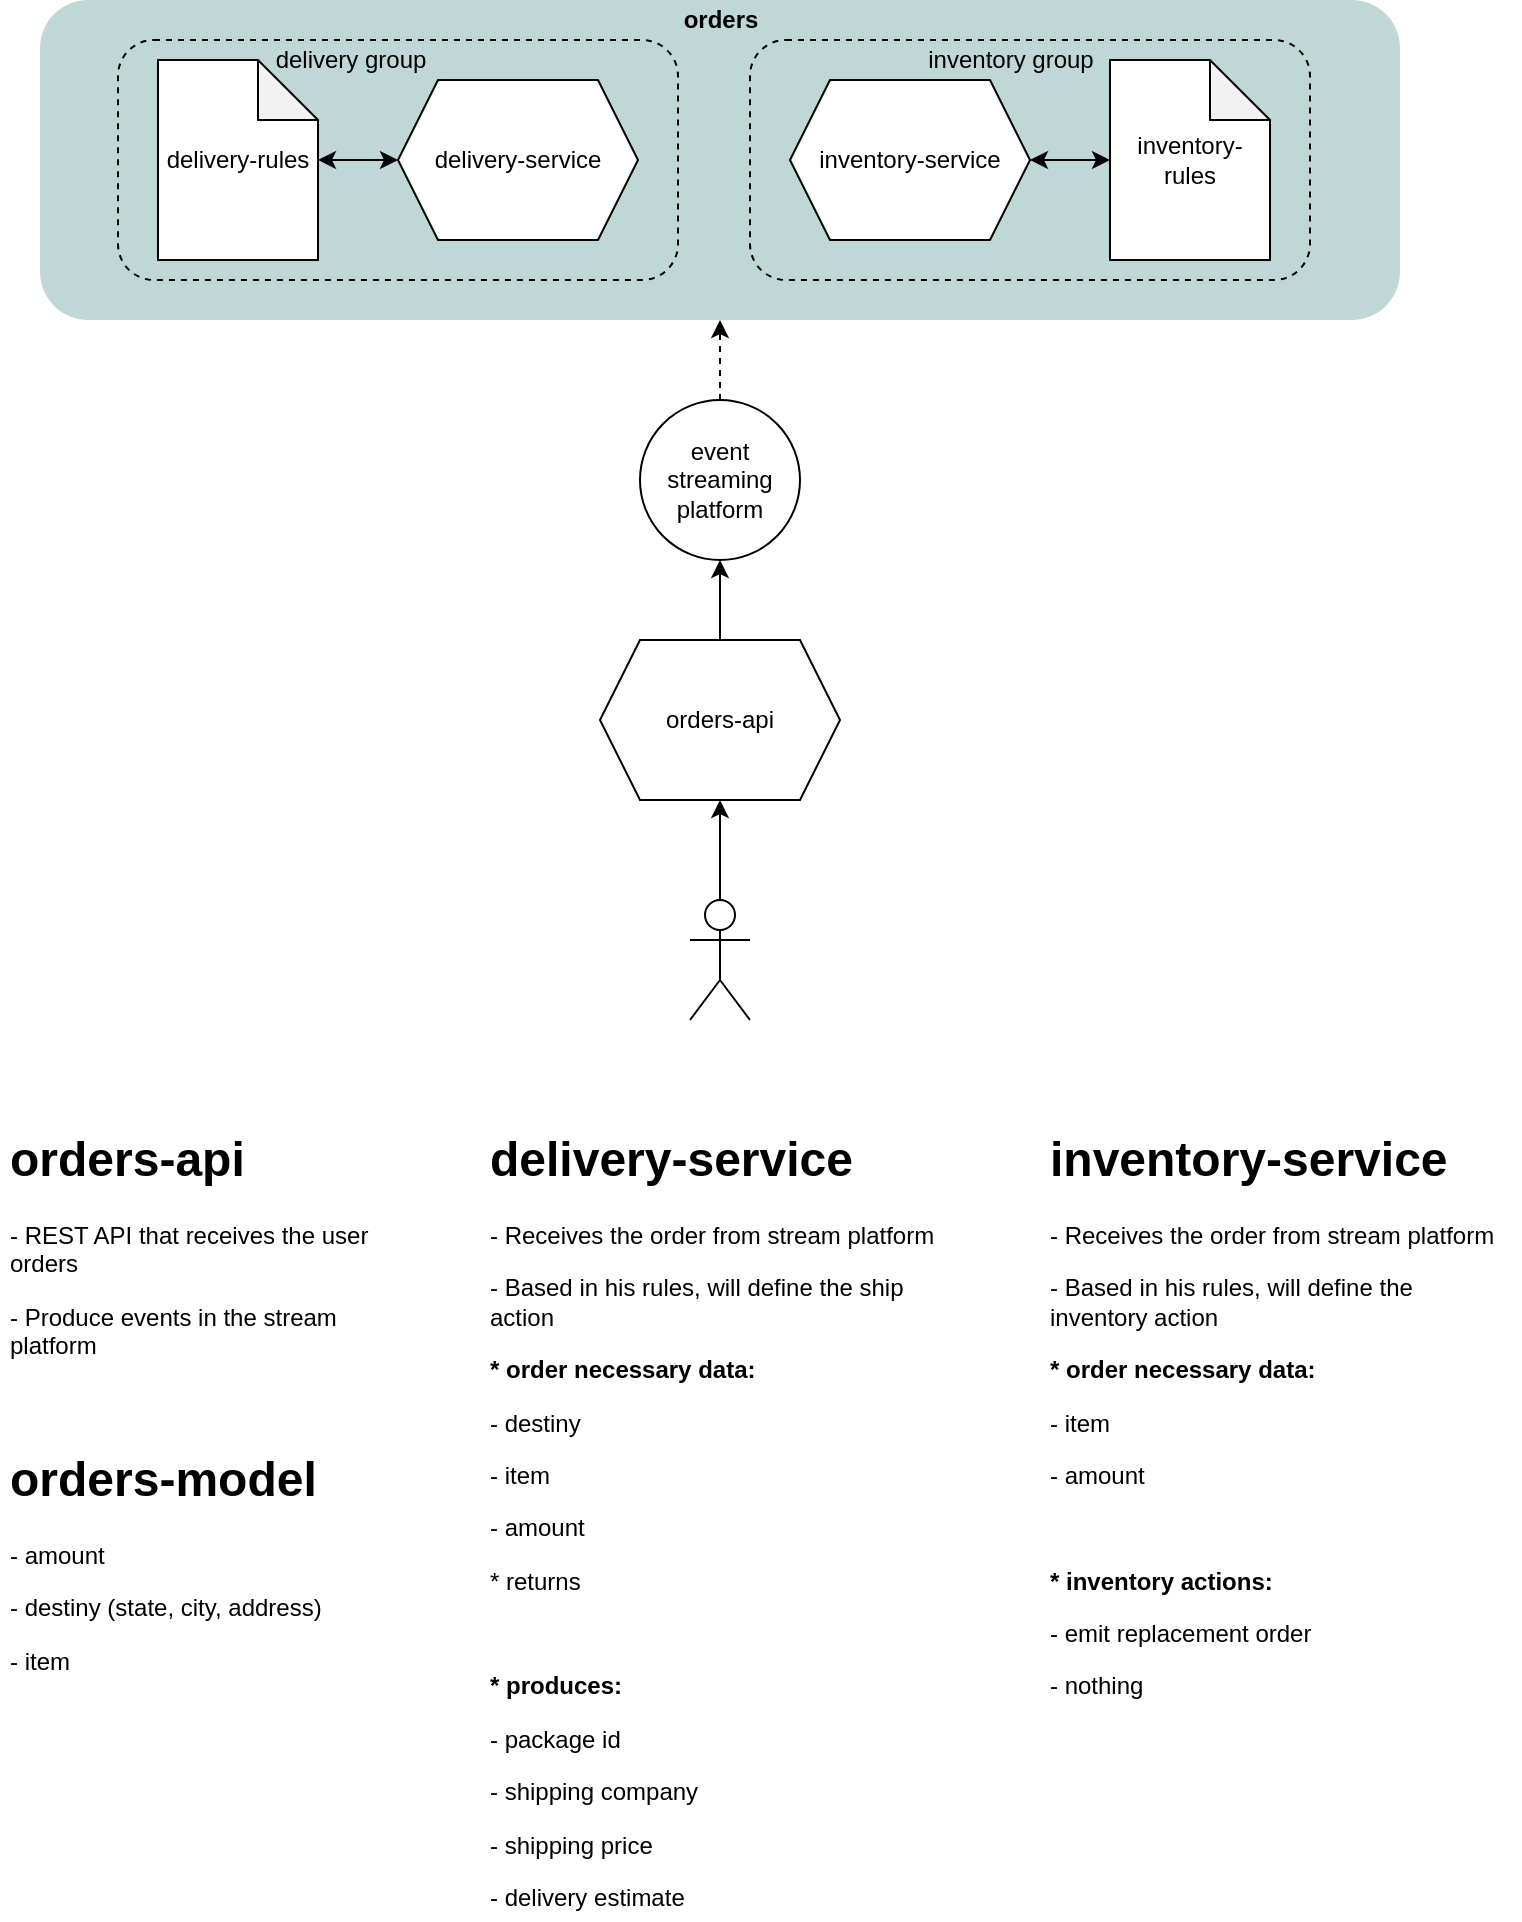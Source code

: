 <mxfile version="15.5.2" type="github">
  <diagram id="6S_1dQl8GB7yxVcmzpOy" name="Page-1">
    <mxGraphModel dx="2031" dy="1134" grid="1" gridSize="10" guides="1" tooltips="1" connect="1" arrows="1" fold="1" page="1" pageScale="1" pageWidth="827" pageHeight="1169" math="0" shadow="0">
      <root>
        <mxCell id="0" />
        <mxCell id="1" parent="0" />
        <mxCell id="gHEY0DMogNfF5QJCRTJP-14" style="edgeStyle=orthogonalEdgeStyle;rounded=0;orthogonalLoop=1;jettySize=auto;html=1;entryX=0.5;entryY=1;entryDx=0;entryDy=0;" parent="1" source="gHEY0DMogNfF5QJCRTJP-2" target="gHEY0DMogNfF5QJCRTJP-13" edge="1">
          <mxGeometry relative="1" as="geometry" />
        </mxCell>
        <mxCell id="gHEY0DMogNfF5QJCRTJP-2" value="orders-api" style="shape=hexagon;perimeter=hexagonPerimeter2;whiteSpace=wrap;html=1;fixedSize=1;" parent="1" vertex="1">
          <mxGeometry x="340" y="440" width="120" height="80" as="geometry" />
        </mxCell>
        <mxCell id="gHEY0DMogNfF5QJCRTJP-12" value="" style="edgeStyle=orthogonalEdgeStyle;rounded=0;orthogonalLoop=1;jettySize=auto;html=1;" parent="1" source="gHEY0DMogNfF5QJCRTJP-9" target="gHEY0DMogNfF5QJCRTJP-2" edge="1">
          <mxGeometry relative="1" as="geometry" />
        </mxCell>
        <mxCell id="gHEY0DMogNfF5QJCRTJP-9" value="" style="shape=umlActor;verticalLabelPosition=bottom;verticalAlign=top;html=1;outlineConnect=0;" parent="1" vertex="1">
          <mxGeometry x="385" y="570" width="30" height="60" as="geometry" />
        </mxCell>
        <mxCell id="gHEY0DMogNfF5QJCRTJP-20" style="edgeStyle=orthogonalEdgeStyle;rounded=0;orthogonalLoop=1;jettySize=auto;html=1;entryX=0.5;entryY=1;entryDx=0;entryDy=0;startArrow=none;startFill=0;dashed=1;" parent="1" source="gHEY0DMogNfF5QJCRTJP-13" target="gHEY0DMogNfF5QJCRTJP-17" edge="1">
          <mxGeometry relative="1" as="geometry" />
        </mxCell>
        <mxCell id="gHEY0DMogNfF5QJCRTJP-13" value="event streaming platform" style="ellipse;whiteSpace=wrap;html=1;aspect=fixed;" parent="1" vertex="1">
          <mxGeometry x="360" y="320" width="80" height="80" as="geometry" />
        </mxCell>
        <mxCell id="gHEY0DMogNfF5QJCRTJP-28" value="&lt;h1&gt;orders-api&lt;/h1&gt;&lt;p&gt;- REST API that receives the user orders&lt;/p&gt;&lt;p&gt;- Produce events in the stream platform&lt;/p&gt;" style="text;html=1;strokeColor=none;fillColor=none;spacing=5;spacingTop=-20;whiteSpace=wrap;overflow=hidden;rounded=0;shadow=0;glass=0;dashed=1;sketch=0;" parent="1" vertex="1">
          <mxGeometry x="40" y="680" width="190" height="120" as="geometry" />
        </mxCell>
        <mxCell id="gHEY0DMogNfF5QJCRTJP-29" value="&lt;h1&gt;delivery-service&lt;/h1&gt;&lt;p&gt;- Receives the order from stream platform&lt;/p&gt;&lt;p&gt;- Based in his rules, will define the ship action&lt;/p&gt;&lt;p&gt;&lt;b&gt;* order necessary data:&lt;/b&gt;&lt;/p&gt;&lt;p&gt;- destiny&lt;/p&gt;&lt;p&gt;- item&lt;/p&gt;&lt;p&gt;- amount&lt;/p&gt;&lt;p&gt;* returns&lt;/p&gt;&lt;p&gt;&lt;br&gt;&lt;/p&gt;&lt;p&gt;&lt;b&gt;* produces:&lt;/b&gt;&lt;/p&gt;&lt;p&gt;- package id&lt;/p&gt;&lt;p&gt;- shipping company&lt;/p&gt;&lt;p&gt;- shipping price&lt;/p&gt;&lt;p&gt;- delivery estimate&lt;/p&gt;" style="text;html=1;strokeColor=none;fillColor=none;spacing=5;spacingTop=-20;whiteSpace=wrap;overflow=hidden;rounded=0;shadow=0;glass=0;dashed=1;sketch=0;" parent="1" vertex="1">
          <mxGeometry x="280" y="680" width="240" height="400" as="geometry" />
        </mxCell>
        <mxCell id="gHEY0DMogNfF5QJCRTJP-30" value="&lt;h1&gt;inventory-service&lt;/h1&gt;&lt;p&gt;- Receives the order from stream platform&lt;/p&gt;&lt;p&gt;- Based in his rules, will define the inventory action&lt;br&gt;&lt;/p&gt;&lt;p&gt;&lt;b&gt;* order necessary data:&lt;/b&gt;&lt;/p&gt;&lt;p&gt;- item&lt;/p&gt;&lt;p&gt;- amount&lt;/p&gt;&lt;p&gt;&lt;br&gt;&lt;/p&gt;&lt;p&gt;&lt;b&gt;* inventory actions:&lt;/b&gt;&lt;/p&gt;&lt;p&gt;- emit replacement order&lt;/p&gt;&lt;p&gt;- nothing&lt;/p&gt;" style="text;html=1;strokeColor=none;fillColor=none;spacing=5;spacingTop=-20;whiteSpace=wrap;overflow=hidden;rounded=0;shadow=0;glass=0;dashed=1;sketch=0;" parent="1" vertex="1">
          <mxGeometry x="560" y="680" width="240" height="400" as="geometry" />
        </mxCell>
        <mxCell id="gHEY0DMogNfF5QJCRTJP-37" value="" style="group" parent="1" vertex="1" connectable="0">
          <mxGeometry x="60" y="120" width="680" height="160" as="geometry" />
        </mxCell>
        <mxCell id="gHEY0DMogNfF5QJCRTJP-26" value="" style="group" parent="gHEY0DMogNfF5QJCRTJP-37" vertex="1" connectable="0">
          <mxGeometry width="680" height="160" as="geometry" />
        </mxCell>
        <mxCell id="gHEY0DMogNfF5QJCRTJP-17" value="" style="rounded=1;whiteSpace=wrap;html=1;fillColor=#C0D8D5;dashed=1;glass=0;shadow=0;sketch=0;strokeColor=none;" parent="gHEY0DMogNfF5QJCRTJP-26" vertex="1">
          <mxGeometry width="680" height="160" as="geometry" />
        </mxCell>
        <mxCell id="gHEY0DMogNfF5QJCRTJP-18" value="&lt;b&gt;orders&lt;/b&gt;" style="text;html=1;align=center;verticalAlign=middle;resizable=0;points=[];autosize=1;strokeColor=none;fillColor=none;" parent="gHEY0DMogNfF5QJCRTJP-26" vertex="1">
          <mxGeometry x="315" width="50" height="20" as="geometry" />
        </mxCell>
        <mxCell id="gHEY0DMogNfF5QJCRTJP-33" value="" style="group" parent="gHEY0DMogNfF5QJCRTJP-37" vertex="1" connectable="0">
          <mxGeometry x="39" y="20" width="280" height="120" as="geometry" />
        </mxCell>
        <mxCell id="gHEY0DMogNfF5QJCRTJP-22" value="" style="rounded=1;whiteSpace=wrap;html=1;shadow=0;glass=0;dashed=1;sketch=0;strokeColor=default;fillColor=none;gradientColor=none;" parent="gHEY0DMogNfF5QJCRTJP-33" vertex="1">
          <mxGeometry width="280" height="120" as="geometry" />
        </mxCell>
        <mxCell id="gHEY0DMogNfF5QJCRTJP-4" value="delivery-service" style="shape=hexagon;perimeter=hexagonPerimeter2;whiteSpace=wrap;html=1;fixedSize=1;" parent="gHEY0DMogNfF5QJCRTJP-33" vertex="1">
          <mxGeometry x="140" y="20" width="120" height="80" as="geometry" />
        </mxCell>
        <mxCell id="gHEY0DMogNfF5QJCRTJP-16" value="" style="edgeStyle=orthogonalEdgeStyle;rounded=0;orthogonalLoop=1;jettySize=auto;html=1;startArrow=classic;startFill=1;" parent="gHEY0DMogNfF5QJCRTJP-33" source="gHEY0DMogNfF5QJCRTJP-6" target="gHEY0DMogNfF5QJCRTJP-4" edge="1">
          <mxGeometry as="geometry" />
        </mxCell>
        <mxCell id="gHEY0DMogNfF5QJCRTJP-6" value="delivery-rules" style="shape=note;whiteSpace=wrap;html=1;backgroundOutline=1;darkOpacity=0.05;" parent="gHEY0DMogNfF5QJCRTJP-33" vertex="1">
          <mxGeometry x="20" y="10" width="80" height="100" as="geometry" />
        </mxCell>
        <mxCell id="gHEY0DMogNfF5QJCRTJP-32" value="delivery group" style="text;html=1;align=center;verticalAlign=middle;resizable=0;points=[];autosize=1;strokeColor=none;fillColor=none;" parent="gHEY0DMogNfF5QJCRTJP-33" vertex="1">
          <mxGeometry x="71" width="90" height="20" as="geometry" />
        </mxCell>
        <mxCell id="gHEY0DMogNfF5QJCRTJP-35" value="" style="group" parent="gHEY0DMogNfF5QJCRTJP-37" vertex="1" connectable="0">
          <mxGeometry x="355" y="20" width="280" height="120" as="geometry" />
        </mxCell>
        <mxCell id="gHEY0DMogNfF5QJCRTJP-34" value="inventory group" style="text;html=1;align=center;verticalAlign=middle;resizable=0;points=[];autosize=1;strokeColor=none;fillColor=none;" parent="gHEY0DMogNfF5QJCRTJP-35" vertex="1">
          <mxGeometry x="80" width="100" height="20" as="geometry" />
        </mxCell>
        <mxCell id="gHEY0DMogNfF5QJCRTJP-24" value="" style="rounded=1;whiteSpace=wrap;html=1;shadow=0;glass=0;dashed=1;sketch=0;strokeColor=default;fillColor=none;gradientColor=none;" parent="gHEY0DMogNfF5QJCRTJP-35" vertex="1">
          <mxGeometry width="280" height="120" as="geometry" />
        </mxCell>
        <mxCell id="gHEY0DMogNfF5QJCRTJP-3" value="inventory-service" style="shape=hexagon;perimeter=hexagonPerimeter2;whiteSpace=wrap;html=1;fixedSize=1;" parent="gHEY0DMogNfF5QJCRTJP-35" vertex="1">
          <mxGeometry x="20" y="20" width="120" height="80" as="geometry" />
        </mxCell>
        <mxCell id="gHEY0DMogNfF5QJCRTJP-7" value="inventory-rules" style="shape=note;whiteSpace=wrap;html=1;backgroundOutline=1;darkOpacity=0.05;" parent="gHEY0DMogNfF5QJCRTJP-35" vertex="1">
          <mxGeometry x="180" y="10" width="80" height="100" as="geometry" />
        </mxCell>
        <mxCell id="gHEY0DMogNfF5QJCRTJP-15" value="" style="edgeStyle=orthogonalEdgeStyle;rounded=0;orthogonalLoop=1;jettySize=auto;html=1;startArrow=classic;startFill=1;" parent="gHEY0DMogNfF5QJCRTJP-35" source="gHEY0DMogNfF5QJCRTJP-3" target="gHEY0DMogNfF5QJCRTJP-7" edge="1">
          <mxGeometry x="415" y="140" as="geometry" />
        </mxCell>
        <mxCell id="gHEY0DMogNfF5QJCRTJP-39" value="&lt;h1&gt;orders-model&lt;/h1&gt;&lt;p&gt;- amount&amp;nbsp;&lt;/p&gt;&lt;p&gt;- destiny (state, city, address)&lt;/p&gt;&lt;p&gt;- item&lt;/p&gt;" style="text;html=1;strokeColor=none;fillColor=none;spacing=5;spacingTop=-20;whiteSpace=wrap;overflow=hidden;rounded=0;shadow=0;glass=0;dashed=1;sketch=0;" parent="1" vertex="1">
          <mxGeometry x="40" y="840" width="190" height="120" as="geometry" />
        </mxCell>
      </root>
    </mxGraphModel>
  </diagram>
</mxfile>
